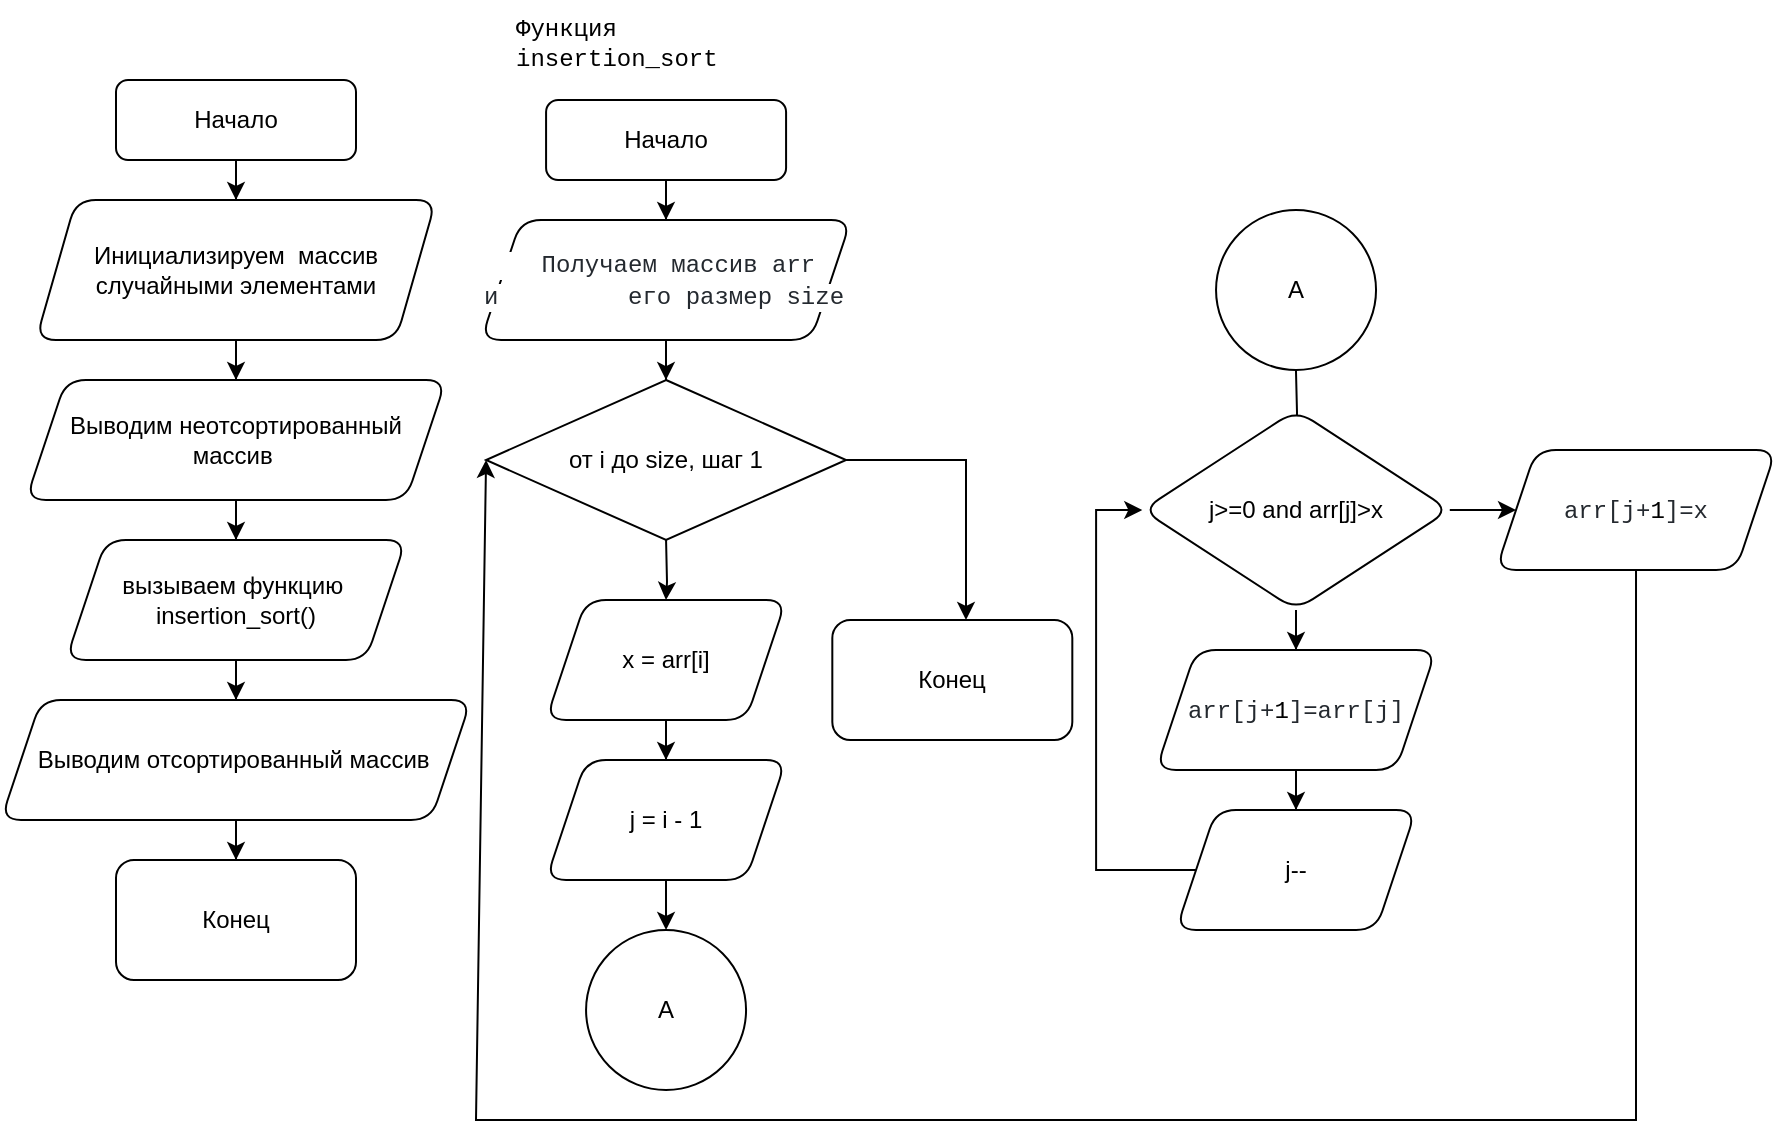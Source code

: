 <mxfile version="21.0.2" type="github">
  <diagram id="C5RBs43oDa-KdzZeNtuy" name="Page-1">
    <mxGraphModel dx="1434" dy="795" grid="1" gridSize="10" guides="1" tooltips="1" connect="1" arrows="1" fold="1" page="1" pageScale="1" pageWidth="827" pageHeight="1169" math="0" shadow="0">
      <root>
        <mxCell id="WIyWlLk6GJQsqaUBKTNV-0" />
        <mxCell id="WIyWlLk6GJQsqaUBKTNV-1" parent="WIyWlLk6GJQsqaUBKTNV-0" />
        <mxCell id="S3-cY5jVqJooBW_uOUNI-1" value="" style="edgeStyle=orthogonalEdgeStyle;rounded=0;orthogonalLoop=1;jettySize=auto;html=1;" parent="WIyWlLk6GJQsqaUBKTNV-1" source="WIyWlLk6GJQsqaUBKTNV-3" target="S3-cY5jVqJooBW_uOUNI-0" edge="1">
          <mxGeometry relative="1" as="geometry" />
        </mxCell>
        <mxCell id="WIyWlLk6GJQsqaUBKTNV-3" value="Начало" style="rounded=1;whiteSpace=wrap;html=1;fontSize=12;glass=0;strokeWidth=1;shadow=0;" parent="WIyWlLk6GJQsqaUBKTNV-1" vertex="1">
          <mxGeometry x="160" y="80" width="120" height="40" as="geometry" />
        </mxCell>
        <mxCell id="S3-cY5jVqJooBW_uOUNI-3" value="" style="edgeStyle=orthogonalEdgeStyle;rounded=0;orthogonalLoop=1;jettySize=auto;html=1;" parent="WIyWlLk6GJQsqaUBKTNV-1" source="S3-cY5jVqJooBW_uOUNI-0" target="S3-cY5jVqJooBW_uOUNI-2" edge="1">
          <mxGeometry relative="1" as="geometry" />
        </mxCell>
        <mxCell id="S3-cY5jVqJooBW_uOUNI-0" value="Инициализируем&amp;nbsp; массив &lt;br&gt;случайными элементами" style="shape=parallelogram;perimeter=parallelogramPerimeter;whiteSpace=wrap;html=1;fixedSize=1;rounded=1;glass=0;strokeWidth=1;shadow=0;" parent="WIyWlLk6GJQsqaUBKTNV-1" vertex="1">
          <mxGeometry x="120" y="140" width="200" height="70" as="geometry" />
        </mxCell>
        <mxCell id="S3-cY5jVqJooBW_uOUNI-7" value="" style="edgeStyle=orthogonalEdgeStyle;rounded=0;orthogonalLoop=1;jettySize=auto;html=1;" parent="WIyWlLk6GJQsqaUBKTNV-1" source="S3-cY5jVqJooBW_uOUNI-2" target="S3-cY5jVqJooBW_uOUNI-6" edge="1">
          <mxGeometry relative="1" as="geometry" />
        </mxCell>
        <mxCell id="S3-cY5jVqJooBW_uOUNI-2" value="Выводим неотсортированный массив&amp;nbsp;" style="shape=parallelogram;perimeter=parallelogramPerimeter;whiteSpace=wrap;html=1;fixedSize=1;rounded=1;glass=0;strokeWidth=1;shadow=0;" parent="WIyWlLk6GJQsqaUBKTNV-1" vertex="1">
          <mxGeometry x="115" y="230" width="210" height="60" as="geometry" />
        </mxCell>
        <mxCell id="S3-cY5jVqJooBW_uOUNI-9" value="" style="edgeStyle=orthogonalEdgeStyle;rounded=0;orthogonalLoop=1;jettySize=auto;html=1;" parent="WIyWlLk6GJQsqaUBKTNV-1" source="S3-cY5jVqJooBW_uOUNI-6" target="S3-cY5jVqJooBW_uOUNI-8" edge="1">
          <mxGeometry relative="1" as="geometry" />
        </mxCell>
        <mxCell id="S3-cY5jVqJooBW_uOUNI-6" value="вызываем функцию&amp;nbsp;&lt;br&gt;insertion_sort()" style="shape=parallelogram;perimeter=parallelogramPerimeter;whiteSpace=wrap;html=1;fixedSize=1;rounded=1;glass=0;strokeWidth=1;shadow=0;" parent="WIyWlLk6GJQsqaUBKTNV-1" vertex="1">
          <mxGeometry x="135" y="310" width="170" height="60" as="geometry" />
        </mxCell>
        <mxCell id="S3-cY5jVqJooBW_uOUNI-11" value="" style="edgeStyle=orthogonalEdgeStyle;rounded=0;orthogonalLoop=1;jettySize=auto;html=1;" parent="WIyWlLk6GJQsqaUBKTNV-1" source="S3-cY5jVqJooBW_uOUNI-8" target="S3-cY5jVqJooBW_uOUNI-10" edge="1">
          <mxGeometry relative="1" as="geometry" />
        </mxCell>
        <mxCell id="S3-cY5jVqJooBW_uOUNI-8" value="Выводим отсортированный массив&amp;nbsp;" style="shape=parallelogram;perimeter=parallelogramPerimeter;whiteSpace=wrap;html=1;fixedSize=1;rounded=1;glass=0;strokeWidth=1;shadow=0;" parent="WIyWlLk6GJQsqaUBKTNV-1" vertex="1">
          <mxGeometry x="102.5" y="390" width="235" height="60" as="geometry" />
        </mxCell>
        <mxCell id="S3-cY5jVqJooBW_uOUNI-10" value="Конец&lt;br&gt;" style="rounded=1;whiteSpace=wrap;html=1;glass=0;strokeWidth=1;shadow=0;" parent="WIyWlLk6GJQsqaUBKTNV-1" vertex="1">
          <mxGeometry x="160" y="470" width="120" height="60" as="geometry" />
        </mxCell>
        <mxCell id="S3-cY5jVqJooBW_uOUNI-14" value="&lt;span style=&quot;font-family: ui-monospace, SFMono-Regular, &amp;quot;SF Mono&amp;quot;, Menlo, Consolas, &amp;quot;Liberation Mono&amp;quot;, monospace; font-size: 12px; font-style: normal; font-variant-ligatures: normal; font-variant-caps: normal; font-weight: 400; letter-spacing: normal; orphans: 2; text-align: start; text-indent: 0px; text-transform: none; widows: 2; word-spacing: 0px; -webkit-text-stroke-width: 0px; background-color: rgb(255, 255, 255); text-decoration-thickness: initial; text-decoration-style: initial; text-decoration-color: initial; float: none; display: inline !important;&quot;&gt;Функция insertion_sort&lt;/span&gt;" style="text;whiteSpace=wrap;html=1;" parent="WIyWlLk6GJQsqaUBKTNV-1" vertex="1">
          <mxGeometry x="358.16" y="40" width="160" height="40" as="geometry" />
        </mxCell>
        <mxCell id="S3-cY5jVqJooBW_uOUNI-18" value="" style="edgeStyle=orthogonalEdgeStyle;rounded=0;orthogonalLoop=1;jettySize=auto;html=1;" parent="WIyWlLk6GJQsqaUBKTNV-1" target="S3-cY5jVqJooBW_uOUNI-17" edge="1">
          <mxGeometry relative="1" as="geometry">
            <mxPoint x="435.03" y="310" as="sourcePoint" />
          </mxGeometry>
        </mxCell>
        <mxCell id="S3-cY5jVqJooBW_uOUNI-20" value="" style="edgeStyle=orthogonalEdgeStyle;rounded=0;orthogonalLoop=1;jettySize=auto;html=1;" parent="WIyWlLk6GJQsqaUBKTNV-1" source="S3-cY5jVqJooBW_uOUNI-17" target="S3-cY5jVqJooBW_uOUNI-19" edge="1">
          <mxGeometry relative="1" as="geometry" />
        </mxCell>
        <mxCell id="S3-cY5jVqJooBW_uOUNI-17" value="x = arr[i]" style="shape=parallelogram;perimeter=parallelogramPerimeter;whiteSpace=wrap;html=1;fixedSize=1;rounded=1;" parent="WIyWlLk6GJQsqaUBKTNV-1" vertex="1">
          <mxGeometry x="375.03" y="340" width="120" height="60" as="geometry" />
        </mxCell>
        <mxCell id="S3-cY5jVqJooBW_uOUNI-39" value="" style="edgeStyle=orthogonalEdgeStyle;rounded=0;orthogonalLoop=1;jettySize=auto;html=1;" parent="WIyWlLk6GJQsqaUBKTNV-1" source="S3-cY5jVqJooBW_uOUNI-19" target="S3-cY5jVqJooBW_uOUNI-38" edge="1">
          <mxGeometry relative="1" as="geometry" />
        </mxCell>
        <mxCell id="S3-cY5jVqJooBW_uOUNI-19" value="j = i - 1" style="shape=parallelogram;perimeter=parallelogramPerimeter;whiteSpace=wrap;html=1;fixedSize=1;rounded=1;" parent="WIyWlLk6GJQsqaUBKTNV-1" vertex="1">
          <mxGeometry x="375.03" y="420" width="120" height="60" as="geometry" />
        </mxCell>
        <mxCell id="S3-cY5jVqJooBW_uOUNI-37" value="" style="edgeStyle=orthogonalEdgeStyle;rounded=0;orthogonalLoop=1;jettySize=auto;html=1;" parent="WIyWlLk6GJQsqaUBKTNV-1" source="S3-cY5jVqJooBW_uOUNI-21" target="S3-cY5jVqJooBW_uOUNI-36" edge="1">
          <mxGeometry relative="1" as="geometry">
            <Array as="points">
              <mxPoint x="585" y="270" />
            </Array>
          </mxGeometry>
        </mxCell>
        <mxCell id="S3-cY5jVqJooBW_uOUNI-21" value="от i до size, шаг 1" style="rhombus;whiteSpace=wrap;html=1;" parent="WIyWlLk6GJQsqaUBKTNV-1" vertex="1">
          <mxGeometry x="345.03" y="230" width="180" height="80" as="geometry" />
        </mxCell>
        <mxCell id="S3-cY5jVqJooBW_uOUNI-34" value="" style="edgeStyle=orthogonalEdgeStyle;rounded=0;orthogonalLoop=1;jettySize=auto;html=1;" parent="WIyWlLk6GJQsqaUBKTNV-1" source="S3-cY5jVqJooBW_uOUNI-31" target="S3-cY5jVqJooBW_uOUNI-33" edge="1">
          <mxGeometry relative="1" as="geometry" />
        </mxCell>
        <mxCell id="S3-cY5jVqJooBW_uOUNI-31" value="Начало" style="rounded=1;whiteSpace=wrap;html=1;fontSize=12;glass=0;strokeWidth=1;shadow=0;" parent="WIyWlLk6GJQsqaUBKTNV-1" vertex="1">
          <mxGeometry x="375.04" y="90" width="120" height="40" as="geometry" />
        </mxCell>
        <mxCell id="S3-cY5jVqJooBW_uOUNI-35" value="" style="edgeStyle=orthogonalEdgeStyle;rounded=0;orthogonalLoop=1;jettySize=auto;html=1;" parent="WIyWlLk6GJQsqaUBKTNV-1" source="S3-cY5jVqJooBW_uOUNI-33" target="S3-cY5jVqJooBW_uOUNI-21" edge="1">
          <mxGeometry relative="1" as="geometry" />
        </mxCell>
        <mxCell id="S3-cY5jVqJooBW_uOUNI-33" value="&lt;div style=&quot;text-align: start;&quot;&gt;&lt;font face=&quot;ui-monospace, SFMono-Regular, SF Mono, Menlo, Consolas, Liberation Mono, monospace&quot; color=&quot;#24292f&quot;&gt;&lt;span style=&quot;background-color: rgb(255, 255, 255);&quot;&gt;&amp;nbsp; &amp;nbsp; Получаем массив arr и&amp;nbsp; &amp;nbsp; &amp;nbsp; &amp;nbsp; &amp;nbsp;его размер size&lt;/span&gt;&lt;/font&gt;&lt;/div&gt;" style="shape=parallelogram;perimeter=parallelogramPerimeter;whiteSpace=wrap;html=1;fixedSize=1;rounded=1;" parent="WIyWlLk6GJQsqaUBKTNV-1" vertex="1">
          <mxGeometry x="342.53" y="150" width="184.99" height="60" as="geometry" />
        </mxCell>
        <mxCell id="S3-cY5jVqJooBW_uOUNI-36" value="Конец" style="rounded=1;whiteSpace=wrap;html=1;" parent="WIyWlLk6GJQsqaUBKTNV-1" vertex="1">
          <mxGeometry x="518.16" y="350" width="120" height="60" as="geometry" />
        </mxCell>
        <mxCell id="S3-cY5jVqJooBW_uOUNI-38" value="А" style="ellipse;whiteSpace=wrap;html=1;rounded=1;" parent="WIyWlLk6GJQsqaUBKTNV-1" vertex="1">
          <mxGeometry x="395.03" y="505" width="80" height="80" as="geometry" />
        </mxCell>
        <mxCell id="S3-cY5jVqJooBW_uOUNI-40" value="" style="edgeStyle=orthogonalEdgeStyle;rounded=0;orthogonalLoop=1;jettySize=auto;html=1;" parent="WIyWlLk6GJQsqaUBKTNV-1" target="S3-cY5jVqJooBW_uOUNI-43" edge="1">
          <mxGeometry relative="1" as="geometry">
            <mxPoint x="749.98" y="225" as="sourcePoint" />
          </mxGeometry>
        </mxCell>
        <mxCell id="S3-cY5jVqJooBW_uOUNI-41" value="" style="edgeStyle=orthogonalEdgeStyle;rounded=0;orthogonalLoop=1;jettySize=auto;html=1;" parent="WIyWlLk6GJQsqaUBKTNV-1" source="S3-cY5jVqJooBW_uOUNI-43" target="S3-cY5jVqJooBW_uOUNI-45" edge="1">
          <mxGeometry relative="1" as="geometry" />
        </mxCell>
        <mxCell id="S3-cY5jVqJooBW_uOUNI-42" value="" style="edgeStyle=orthogonalEdgeStyle;rounded=0;orthogonalLoop=1;jettySize=auto;html=1;" parent="WIyWlLk6GJQsqaUBKTNV-1" source="S3-cY5jVqJooBW_uOUNI-43" target="S3-cY5jVqJooBW_uOUNI-48" edge="1">
          <mxGeometry relative="1" as="geometry" />
        </mxCell>
        <mxCell id="S3-cY5jVqJooBW_uOUNI-43" value="j&amp;gt;=0 and arr[j]&amp;gt;x" style="rhombus;whiteSpace=wrap;html=1;rounded=1;" parent="WIyWlLk6GJQsqaUBKTNV-1" vertex="1">
          <mxGeometry x="673.14" y="245" width="153.75" height="100" as="geometry" />
        </mxCell>
        <mxCell id="S3-cY5jVqJooBW_uOUNI-44" value="" style="edgeStyle=orthogonalEdgeStyle;rounded=0;orthogonalLoop=1;jettySize=auto;html=1;" parent="WIyWlLk6GJQsqaUBKTNV-1" source="S3-cY5jVqJooBW_uOUNI-45" target="S3-cY5jVqJooBW_uOUNI-47" edge="1">
          <mxGeometry relative="1" as="geometry" />
        </mxCell>
        <mxCell id="S3-cY5jVqJooBW_uOUNI-45" value="&lt;span style=&quot;color: rgb(36, 41, 47); font-family: ui-monospace, SFMono-Regular, &amp;quot;SF Mono&amp;quot;, Menlo, Consolas, &amp;quot;Liberation Mono&amp;quot;, monospace; font-size: 12px; font-style: normal; font-variant-ligatures: normal; font-variant-caps: normal; font-weight: 400; letter-spacing: normal; orphans: 2; text-align: start; text-indent: 0px; text-transform: none; widows: 2; word-spacing: 0px; -webkit-text-stroke-width: 0px; background-color: rgb(255, 255, 255); text-decoration-thickness: initial; text-decoration-style: initial; text-decoration-color: initial; float: none; display: inline !important;&quot;&gt;arr[j+&lt;/span&gt;&lt;span style=&quot;box-sizing: border-box; color: var(--color-prettylights-syntax-constant); font-family: ui-monospace, SFMono-Regular, &amp;quot;SF Mono&amp;quot;, Menlo, Consolas, &amp;quot;Liberation Mono&amp;quot;, monospace; font-size: 12px; font-style: normal; font-variant-ligatures: normal; font-variant-caps: normal; font-weight: 400; letter-spacing: normal; orphans: 2; text-align: start; text-indent: 0px; text-transform: none; widows: 2; word-spacing: 0px; -webkit-text-stroke-width: 0px; background-color: rgb(255, 255, 255); text-decoration-thickness: initial; text-decoration-style: initial; text-decoration-color: initial;&quot; class=&quot;pl-c1&quot;&gt;1&lt;/span&gt;&lt;span style=&quot;color: rgb(36, 41, 47); font-family: ui-monospace, SFMono-Regular, &amp;quot;SF Mono&amp;quot;, Menlo, Consolas, &amp;quot;Liberation Mono&amp;quot;, monospace; font-size: 12px; font-style: normal; font-variant-ligatures: normal; font-variant-caps: normal; font-weight: 400; letter-spacing: normal; orphans: 2; text-align: start; text-indent: 0px; text-transform: none; widows: 2; word-spacing: 0px; -webkit-text-stroke-width: 0px; background-color: rgb(255, 255, 255); text-decoration-thickness: initial; text-decoration-style: initial; text-decoration-color: initial; float: none; display: inline !important;&quot;&gt;]=arr[j]&lt;/span&gt;" style="shape=parallelogram;perimeter=parallelogramPerimeter;whiteSpace=wrap;html=1;fixedSize=1;rounded=1;" parent="WIyWlLk6GJQsqaUBKTNV-1" vertex="1">
          <mxGeometry x="680.02" y="365" width="140" height="60" as="geometry" />
        </mxCell>
        <mxCell id="S3-cY5jVqJooBW_uOUNI-46" style="edgeStyle=orthogonalEdgeStyle;rounded=0;orthogonalLoop=1;jettySize=auto;html=1;entryX=0;entryY=0.5;entryDx=0;entryDy=0;" parent="WIyWlLk6GJQsqaUBKTNV-1" source="S3-cY5jVqJooBW_uOUNI-47" target="S3-cY5jVqJooBW_uOUNI-43" edge="1">
          <mxGeometry relative="1" as="geometry">
            <Array as="points">
              <mxPoint x="650.04" y="475" />
              <mxPoint x="650.04" y="295" />
            </Array>
          </mxGeometry>
        </mxCell>
        <mxCell id="S3-cY5jVqJooBW_uOUNI-47" value="j--" style="shape=parallelogram;perimeter=parallelogramPerimeter;whiteSpace=wrap;html=1;fixedSize=1;rounded=1;" parent="WIyWlLk6GJQsqaUBKTNV-1" vertex="1">
          <mxGeometry x="690.02" y="445" width="120" height="60" as="geometry" />
        </mxCell>
        <mxCell id="S3-cY5jVqJooBW_uOUNI-48" value="&lt;span style=&quot;color: rgb(36, 41, 47); font-family: ui-monospace, SFMono-Regular, &amp;quot;SF Mono&amp;quot;, Menlo, Consolas, &amp;quot;Liberation Mono&amp;quot;, monospace; font-size: 12px; font-style: normal; font-variant-ligatures: normal; font-variant-caps: normal; font-weight: 400; letter-spacing: normal; orphans: 2; text-align: start; text-indent: 0px; text-transform: none; widows: 2; word-spacing: 0px; -webkit-text-stroke-width: 0px; background-color: rgb(255, 255, 255); text-decoration-thickness: initial; text-decoration-style: initial; text-decoration-color: initial; float: none; display: inline !important;&quot;&gt;arr[j+&lt;/span&gt;&lt;span style=&quot;box-sizing: border-box; color: var(--color-prettylights-syntax-constant); font-family: ui-monospace, SFMono-Regular, &amp;quot;SF Mono&amp;quot;, Menlo, Consolas, &amp;quot;Liberation Mono&amp;quot;, monospace; font-size: 12px; font-style: normal; font-variant-ligatures: normal; font-variant-caps: normal; font-weight: 400; letter-spacing: normal; orphans: 2; text-align: start; text-indent: 0px; text-transform: none; widows: 2; word-spacing: 0px; -webkit-text-stroke-width: 0px; background-color: rgb(255, 255, 255); text-decoration-thickness: initial; text-decoration-style: initial; text-decoration-color: initial;&quot; class=&quot;pl-c1&quot;&gt;1&lt;/span&gt;&lt;span style=&quot;color: rgb(36, 41, 47); font-family: ui-monospace, SFMono-Regular, &amp;quot;SF Mono&amp;quot;, Menlo, Consolas, &amp;quot;Liberation Mono&amp;quot;, monospace; font-size: 12px; font-style: normal; font-variant-ligatures: normal; font-variant-caps: normal; font-weight: 400; letter-spacing: normal; orphans: 2; text-align: start; text-indent: 0px; text-transform: none; widows: 2; word-spacing: 0px; -webkit-text-stroke-width: 0px; background-color: rgb(255, 255, 255); text-decoration-thickness: initial; text-decoration-style: initial; text-decoration-color: initial; float: none; display: inline !important;&quot;&gt;]=x&lt;/span&gt;" style="shape=parallelogram;perimeter=parallelogramPerimeter;whiteSpace=wrap;html=1;fixedSize=1;rounded=1;" parent="WIyWlLk6GJQsqaUBKTNV-1" vertex="1">
          <mxGeometry x="850.01" y="265" width="140" height="60" as="geometry" />
        </mxCell>
        <mxCell id="S3-cY5jVqJooBW_uOUNI-49" value="А" style="ellipse;whiteSpace=wrap;html=1;rounded=1;" parent="WIyWlLk6GJQsqaUBKTNV-1" vertex="1">
          <mxGeometry x="710.02" y="145" width="80" height="80" as="geometry" />
        </mxCell>
        <mxCell id="IGquMpfyrRY7bgEhbrKk-0" value="" style="endArrow=classic;html=1;rounded=0;entryX=0;entryY=0.5;entryDx=0;entryDy=0;exitX=0.5;exitY=1;exitDx=0;exitDy=0;" edge="1" parent="WIyWlLk6GJQsqaUBKTNV-1" source="S3-cY5jVqJooBW_uOUNI-48" target="S3-cY5jVqJooBW_uOUNI-21">
          <mxGeometry width="50" height="50" relative="1" as="geometry">
            <mxPoint x="1000" y="300" as="sourcePoint" />
            <mxPoint x="330" y="600" as="targetPoint" />
            <Array as="points">
              <mxPoint x="920" y="440" />
              <mxPoint x="920" y="600" />
              <mxPoint x="340" y="600" />
            </Array>
          </mxGeometry>
        </mxCell>
      </root>
    </mxGraphModel>
  </diagram>
</mxfile>
